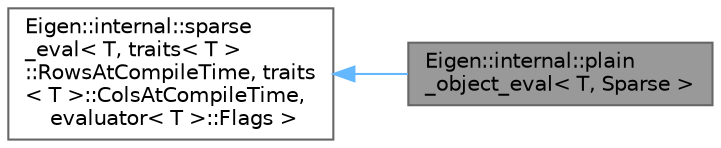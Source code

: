 digraph "Eigen::internal::plain_object_eval&lt; T, Sparse &gt;"
{
 // LATEX_PDF_SIZE
  bgcolor="transparent";
  edge [fontname=Helvetica,fontsize=10,labelfontname=Helvetica,labelfontsize=10];
  node [fontname=Helvetica,fontsize=10,shape=box,height=0.2,width=0.4];
  rankdir="LR";
  Node1 [id="Node000001",label="Eigen::internal::plain\l_object_eval\< T, Sparse \>",height=0.2,width=0.4,color="gray40", fillcolor="grey60", style="filled", fontcolor="black",tooltip=" "];
  Node2 -> Node1 [id="edge2_Node000001_Node000002",dir="back",color="steelblue1",style="solid",tooltip=" "];
  Node2 [id="Node000002",label="Eigen::internal::sparse\l_eval\< T, traits\< T \>\l::RowsAtCompileTime, traits\l\< T \>::ColsAtCompileTime,\l evaluator\< T \>::Flags \>",height=0.2,width=0.4,color="gray40", fillcolor="white", style="filled",URL="$struct_eigen_1_1internal_1_1sparse__eval.html",tooltip=" "];
}
